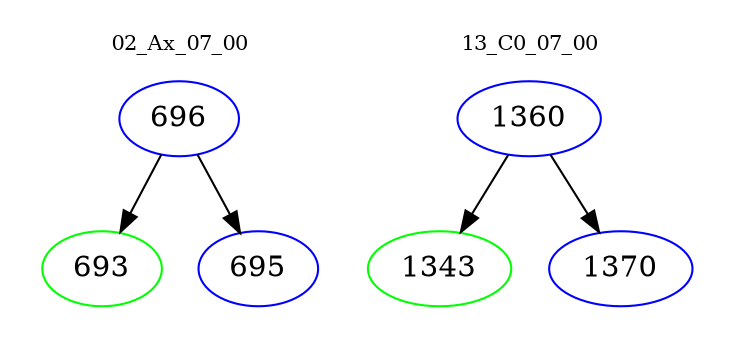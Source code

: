 digraph{
subgraph cluster_0 {
color = white
label = "02_Ax_07_00";
fontsize=10;
T0_696 [label="696", color="blue"]
T0_696 -> T0_693 [color="black"]
T0_693 [label="693", color="green"]
T0_696 -> T0_695 [color="black"]
T0_695 [label="695", color="blue"]
}
subgraph cluster_1 {
color = white
label = "13_C0_07_00";
fontsize=10;
T1_1360 [label="1360", color="blue"]
T1_1360 -> T1_1343 [color="black"]
T1_1343 [label="1343", color="green"]
T1_1360 -> T1_1370 [color="black"]
T1_1370 [label="1370", color="blue"]
}
}
